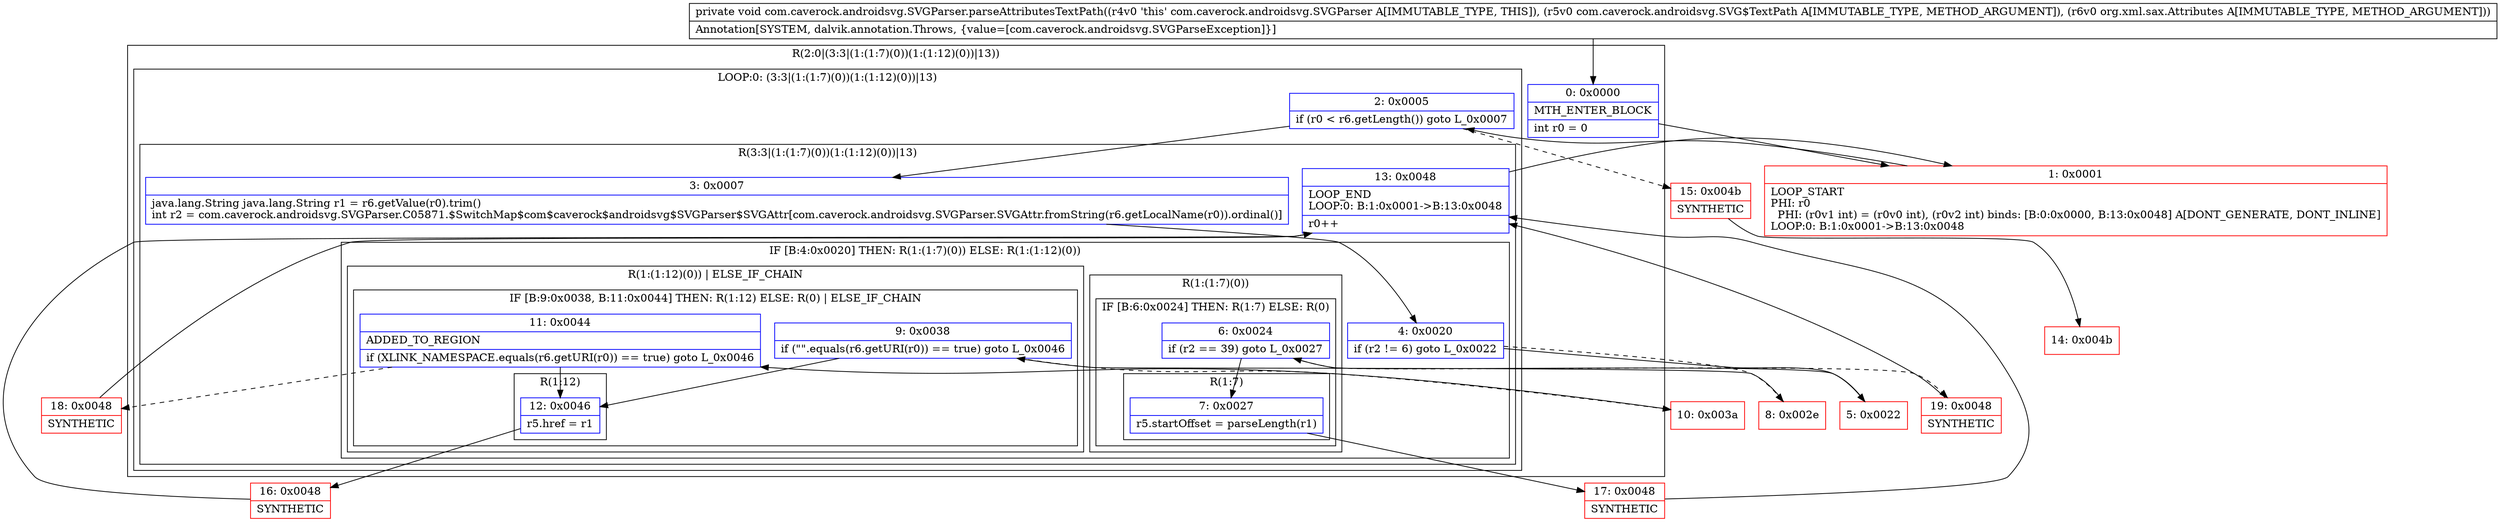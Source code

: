 digraph "CFG forcom.caverock.androidsvg.SVGParser.parseAttributesTextPath(Lcom\/caverock\/androidsvg\/SVG$TextPath;Lorg\/xml\/sax\/Attributes;)V" {
subgraph cluster_Region_2118057236 {
label = "R(2:0|(3:3|(1:(1:7)(0))(1:(1:12)(0))|13))";
node [shape=record,color=blue];
Node_0 [shape=record,label="{0\:\ 0x0000|MTH_ENTER_BLOCK\l|int r0 = 0\l}"];
subgraph cluster_LoopRegion_1258281817 {
label = "LOOP:0: (3:3|(1:(1:7)(0))(1:(1:12)(0))|13)";
node [shape=record,color=blue];
Node_2 [shape=record,label="{2\:\ 0x0005|if (r0 \< r6.getLength()) goto L_0x0007\l}"];
subgraph cluster_Region_1195469994 {
label = "R(3:3|(1:(1:7)(0))(1:(1:12)(0))|13)";
node [shape=record,color=blue];
Node_3 [shape=record,label="{3\:\ 0x0007|java.lang.String java.lang.String r1 = r6.getValue(r0).trim()\lint r2 = com.caverock.androidsvg.SVGParser.C05871.$SwitchMap$com$caverock$androidsvg$SVGParser$SVGAttr[com.caverock.androidsvg.SVGParser.SVGAttr.fromString(r6.getLocalName(r0)).ordinal()]\l}"];
subgraph cluster_IfRegion_1461515293 {
label = "IF [B:4:0x0020] THEN: R(1:(1:7)(0)) ELSE: R(1:(1:12)(0))";
node [shape=record,color=blue];
Node_4 [shape=record,label="{4\:\ 0x0020|if (r2 != 6) goto L_0x0022\l}"];
subgraph cluster_Region_922636381 {
label = "R(1:(1:7)(0))";
node [shape=record,color=blue];
subgraph cluster_IfRegion_600629656 {
label = "IF [B:6:0x0024] THEN: R(1:7) ELSE: R(0)";
node [shape=record,color=blue];
Node_6 [shape=record,label="{6\:\ 0x0024|if (r2 == 39) goto L_0x0027\l}"];
subgraph cluster_Region_795200595 {
label = "R(1:7)";
node [shape=record,color=blue];
Node_7 [shape=record,label="{7\:\ 0x0027|r5.startOffset = parseLength(r1)\l}"];
}
subgraph cluster_Region_2012881451 {
label = "R(0)";
node [shape=record,color=blue];
}
}
}
subgraph cluster_Region_1548898763 {
label = "R(1:(1:12)(0)) | ELSE_IF_CHAIN\l";
node [shape=record,color=blue];
subgraph cluster_IfRegion_641356765 {
label = "IF [B:9:0x0038, B:11:0x0044] THEN: R(1:12) ELSE: R(0) | ELSE_IF_CHAIN\l";
node [shape=record,color=blue];
Node_9 [shape=record,label="{9\:\ 0x0038|if (\"\".equals(r6.getURI(r0)) == true) goto L_0x0046\l}"];
Node_11 [shape=record,label="{11\:\ 0x0044|ADDED_TO_REGION\l|if (XLINK_NAMESPACE.equals(r6.getURI(r0)) == true) goto L_0x0046\l}"];
subgraph cluster_Region_469041141 {
label = "R(1:12)";
node [shape=record,color=blue];
Node_12 [shape=record,label="{12\:\ 0x0046|r5.href = r1\l}"];
}
subgraph cluster_Region_955827001 {
label = "R(0)";
node [shape=record,color=blue];
}
}
}
}
Node_13 [shape=record,label="{13\:\ 0x0048|LOOP_END\lLOOP:0: B:1:0x0001\-\>B:13:0x0048\l|r0++\l}"];
}
}
}
Node_1 [shape=record,color=red,label="{1\:\ 0x0001|LOOP_START\lPHI: r0 \l  PHI: (r0v1 int) = (r0v0 int), (r0v2 int) binds: [B:0:0x0000, B:13:0x0048] A[DONT_GENERATE, DONT_INLINE]\lLOOP:0: B:1:0x0001\-\>B:13:0x0048\l}"];
Node_5 [shape=record,color=red,label="{5\:\ 0x0022}"];
Node_8 [shape=record,color=red,label="{8\:\ 0x002e}"];
Node_10 [shape=record,color=red,label="{10\:\ 0x003a}"];
Node_14 [shape=record,color=red,label="{14\:\ 0x004b}"];
Node_15 [shape=record,color=red,label="{15\:\ 0x004b|SYNTHETIC\l}"];
Node_16 [shape=record,color=red,label="{16\:\ 0x0048|SYNTHETIC\l}"];
Node_17 [shape=record,color=red,label="{17\:\ 0x0048|SYNTHETIC\l}"];
Node_18 [shape=record,color=red,label="{18\:\ 0x0048|SYNTHETIC\l}"];
Node_19 [shape=record,color=red,label="{19\:\ 0x0048|SYNTHETIC\l}"];
MethodNode[shape=record,label="{private void com.caverock.androidsvg.SVGParser.parseAttributesTextPath((r4v0 'this' com.caverock.androidsvg.SVGParser A[IMMUTABLE_TYPE, THIS]), (r5v0 com.caverock.androidsvg.SVG$TextPath A[IMMUTABLE_TYPE, METHOD_ARGUMENT]), (r6v0 org.xml.sax.Attributes A[IMMUTABLE_TYPE, METHOD_ARGUMENT]))  | Annotation[SYSTEM, dalvik.annotation.Throws, \{value=[com.caverock.androidsvg.SVGParseException]\}]\l}"];
MethodNode -> Node_0;
Node_0 -> Node_1;
Node_2 -> Node_3;
Node_2 -> Node_15[style=dashed];
Node_3 -> Node_4;
Node_4 -> Node_5;
Node_4 -> Node_8[style=dashed];
Node_6 -> Node_7;
Node_6 -> Node_19[style=dashed];
Node_7 -> Node_17;
Node_9 -> Node_10[style=dashed];
Node_9 -> Node_12;
Node_11 -> Node_12;
Node_11 -> Node_18[style=dashed];
Node_12 -> Node_16;
Node_13 -> Node_1;
Node_1 -> Node_2;
Node_5 -> Node_6;
Node_8 -> Node_9;
Node_10 -> Node_11;
Node_15 -> Node_14;
Node_16 -> Node_13;
Node_17 -> Node_13;
Node_18 -> Node_13;
Node_19 -> Node_13;
}


